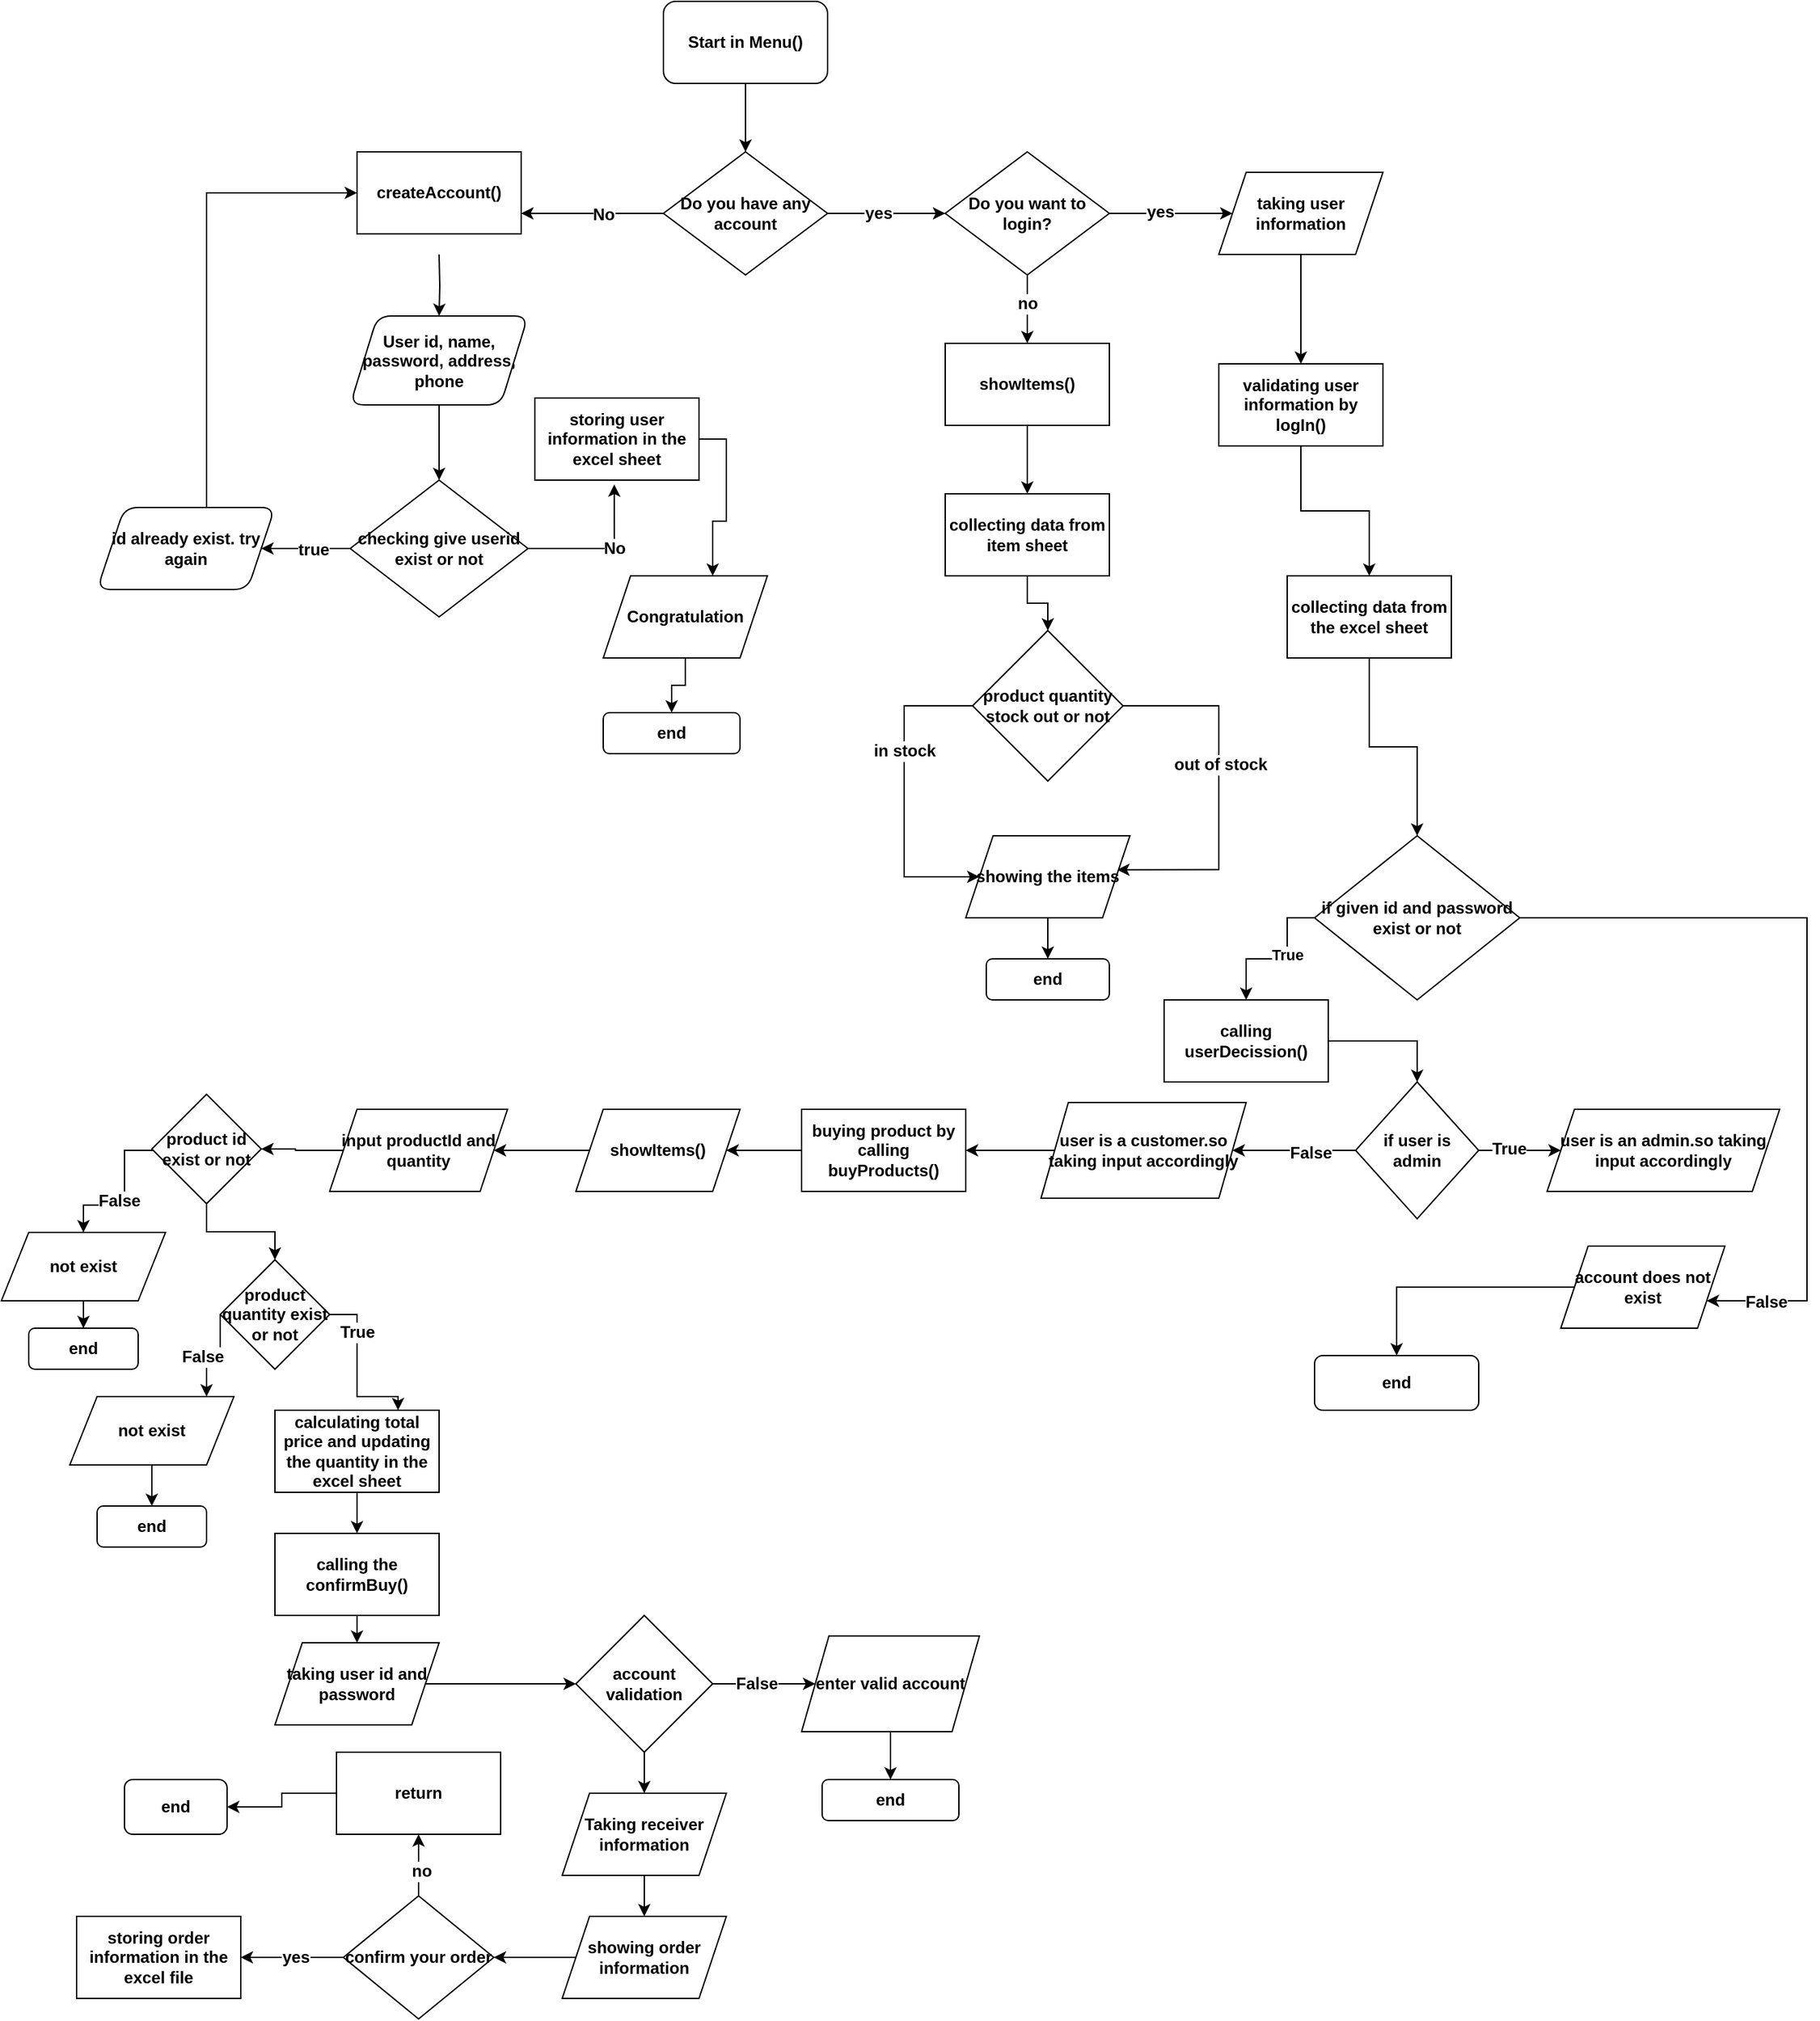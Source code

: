 <mxfile version="15.0.6" type="device" pages="2"><diagram id="9sOyfRlVA1lDXwMHi-Iw" name="Page-1"><mxGraphModel dx="1695" dy="464" grid="1" gridSize="10" guides="1" tooltips="1" connect="1" arrows="1" fold="1" page="1" pageScale="1" pageWidth="827" pageHeight="1169" math="0" shadow="0"><root><mxCell id="0"/><mxCell id="1" parent="0"/><mxCell id="qMzhP7O4vfHxItH_P9jn-2" value="" style="edgeStyle=orthogonalEdgeStyle;rounded=0;orthogonalLoop=1;jettySize=auto;html=1;fontStyle=1;fontSize=12;" parent="1" source="hJlj19PfaLuQHkhO-s_k-1" target="qMzhP7O4vfHxItH_P9jn-1" edge="1"><mxGeometry relative="1" as="geometry"/></mxCell><mxCell id="hJlj19PfaLuQHkhO-s_k-1" value="Start in Menu()" style="rounded=1;whiteSpace=wrap;html=1;fontStyle=1;fontSize=12;" parent="1" vertex="1"><mxGeometry x="354" y="60" width="120" height="60" as="geometry"/></mxCell><mxCell id="qMzhP7O4vfHxItH_P9jn-4" value="" style="edgeStyle=orthogonalEdgeStyle;rounded=0;orthogonalLoop=1;jettySize=auto;html=1;fontStyle=1;fontSize=12;" parent="1" source="qMzhP7O4vfHxItH_P9jn-1" target="qMzhP7O4vfHxItH_P9jn-25" edge="1"><mxGeometry relative="1" as="geometry"><mxPoint x="250" y="100" as="targetPoint"/><Array as="points"><mxPoint x="260" y="215"/><mxPoint x="260" y="215"/></Array></mxGeometry></mxCell><mxCell id="qMzhP7O4vfHxItH_P9jn-5" value="No" style="edgeLabel;html=1;align=center;verticalAlign=middle;resizable=0;points=[];fontStyle=1;fontSize=12;" parent="qMzhP7O4vfHxItH_P9jn-4" vertex="1" connectable="0"><mxGeometry x="-0.151" y="1" relative="1" as="geometry"><mxPoint as="offset"/></mxGeometry></mxCell><mxCell id="qMzhP7O4vfHxItH_P9jn-27" value="" style="edgeStyle=orthogonalEdgeStyle;rounded=0;orthogonalLoop=1;jettySize=auto;html=1;fontStyle=1;fontSize=12;" parent="1" source="qMzhP7O4vfHxItH_P9jn-1" target="qMzhP7O4vfHxItH_P9jn-26" edge="1"><mxGeometry relative="1" as="geometry"/></mxCell><mxCell id="qMzhP7O4vfHxItH_P9jn-31" value="yes" style="edgeLabel;html=1;align=center;verticalAlign=middle;resizable=0;points=[];fontStyle=1;fontSize=12;" parent="qMzhP7O4vfHxItH_P9jn-27" vertex="1" connectable="0"><mxGeometry x="-0.146" relative="1" as="geometry"><mxPoint as="offset"/></mxGeometry></mxCell><mxCell id="qMzhP7O4vfHxItH_P9jn-1" value="Do you have any account" style="rhombus;whiteSpace=wrap;html=1;rounded=0;fontStyle=1;fontSize=12;" parent="1" vertex="1"><mxGeometry x="354" y="170" width="120" height="90" as="geometry"/></mxCell><mxCell id="qMzhP7O4vfHxItH_P9jn-7" value="" style="edgeStyle=orthogonalEdgeStyle;rounded=0;orthogonalLoop=1;jettySize=auto;html=1;fontStyle=1;fontSize=12;" parent="1" target="qMzhP7O4vfHxItH_P9jn-6" edge="1"><mxGeometry relative="1" as="geometry"><mxPoint x="190" y="245" as="sourcePoint"/></mxGeometry></mxCell><mxCell id="qMzhP7O4vfHxItH_P9jn-9" value="" style="edgeStyle=orthogonalEdgeStyle;rounded=0;orthogonalLoop=1;jettySize=auto;html=1;fontStyle=1;fontSize=12;" parent="1" source="qMzhP7O4vfHxItH_P9jn-6" target="qMzhP7O4vfHxItH_P9jn-8" edge="1"><mxGeometry relative="1" as="geometry"/></mxCell><mxCell id="qMzhP7O4vfHxItH_P9jn-6" value="User id, name, password, address,&lt;br style=&quot;font-size: 12px;&quot;&gt;phone" style="shape=parallelogram;perimeter=parallelogramPerimeter;whiteSpace=wrap;html=1;fixedSize=1;rounded=1;fontStyle=1;fontSize=12;" parent="1" vertex="1"><mxGeometry x="125" y="290" width="130" height="65" as="geometry"/></mxCell><mxCell id="qMzhP7O4vfHxItH_P9jn-11" value="" style="edgeStyle=orthogonalEdgeStyle;rounded=0;orthogonalLoop=1;jettySize=auto;html=1;fontStyle=1;fontSize=12;" parent="1" source="qMzhP7O4vfHxItH_P9jn-8" target="qMzhP7O4vfHxItH_P9jn-10" edge="1"><mxGeometry relative="1" as="geometry"/></mxCell><mxCell id="qMzhP7O4vfHxItH_P9jn-13" value="true" style="edgeLabel;html=1;align=center;verticalAlign=middle;resizable=0;points=[];fontStyle=1;fontSize=12;" parent="qMzhP7O4vfHxItH_P9jn-11" vertex="1" connectable="0"><mxGeometry x="-0.174" y="1" relative="1" as="geometry"><mxPoint as="offset"/></mxGeometry></mxCell><mxCell id="qMzhP7O4vfHxItH_P9jn-18" value="" style="edgeStyle=orthogonalEdgeStyle;rounded=0;orthogonalLoop=1;jettySize=auto;html=1;entryX=0.484;entryY=1.053;entryDx=0;entryDy=0;entryPerimeter=0;fontStyle=1;fontSize=12;" parent="1" source="qMzhP7O4vfHxItH_P9jn-8" target="qMzhP7O4vfHxItH_P9jn-17" edge="1"><mxGeometry relative="1" as="geometry"><Array as="points"><mxPoint x="318" y="460"/></Array></mxGeometry></mxCell><mxCell id="qMzhP7O4vfHxItH_P9jn-19" value="No" style="edgeLabel;html=1;align=center;verticalAlign=middle;resizable=0;points=[];fontStyle=1;fontSize=12;" parent="qMzhP7O4vfHxItH_P9jn-18" vertex="1" connectable="0"><mxGeometry x="0.153" relative="1" as="geometry"><mxPoint as="offset"/></mxGeometry></mxCell><mxCell id="qMzhP7O4vfHxItH_P9jn-8" value="checking give userid exist or not" style="rhombus;whiteSpace=wrap;html=1;rounded=0;fontStyle=1;fontSize=12;" parent="1" vertex="1"><mxGeometry x="125" y="410" width="130" height="100" as="geometry"/></mxCell><mxCell id="qMzhP7O4vfHxItH_P9jn-12" style="edgeStyle=orthogonalEdgeStyle;rounded=0;orthogonalLoop=1;jettySize=auto;html=1;entryX=0;entryY=0.5;entryDx=0;entryDy=0;fontStyle=1;fontSize=12;" parent="1" source="qMzhP7O4vfHxItH_P9jn-10" target="qMzhP7O4vfHxItH_P9jn-25" edge="1"><mxGeometry relative="1" as="geometry"><Array as="points"><mxPoint x="20" y="200"/></Array></mxGeometry></mxCell><mxCell id="qMzhP7O4vfHxItH_P9jn-10" value="id already exist. try again" style="shape=parallelogram;perimeter=parallelogramPerimeter;whiteSpace=wrap;html=1;fixedSize=1;rounded=1;fontStyle=1;fontSize=12;" parent="1" vertex="1"><mxGeometry x="-60" y="430" width="130" height="60" as="geometry"/></mxCell><mxCell id="qMzhP7O4vfHxItH_P9jn-21" value="" style="edgeStyle=orthogonalEdgeStyle;rounded=0;orthogonalLoop=1;jettySize=auto;html=1;fontStyle=1;fontSize=12;" parent="1" source="qMzhP7O4vfHxItH_P9jn-17" target="qMzhP7O4vfHxItH_P9jn-20" edge="1"><mxGeometry relative="1" as="geometry"><Array as="points"><mxPoint x="400" y="380"/><mxPoint x="400" y="440"/><mxPoint x="390" y="440"/></Array></mxGeometry></mxCell><mxCell id="qMzhP7O4vfHxItH_P9jn-17" value="storing user information in the excel sheet" style="whiteSpace=wrap;html=1;rounded=0;fontStyle=1;fontSize=12;" parent="1" vertex="1"><mxGeometry x="260" y="350" width="120" height="60" as="geometry"/></mxCell><mxCell id="qMzhP7O4vfHxItH_P9jn-24" value="" style="edgeStyle=orthogonalEdgeStyle;rounded=0;orthogonalLoop=1;jettySize=auto;html=1;fontStyle=1;fontSize=12;" parent="1" source="qMzhP7O4vfHxItH_P9jn-20" target="qMzhP7O4vfHxItH_P9jn-23" edge="1"><mxGeometry relative="1" as="geometry"/></mxCell><mxCell id="qMzhP7O4vfHxItH_P9jn-20" value="Congratulation" style="shape=parallelogram;perimeter=parallelogramPerimeter;whiteSpace=wrap;html=1;fixedSize=1;rounded=0;fontStyle=1;fontSize=12;" parent="1" vertex="1"><mxGeometry x="310" y="480" width="120" height="60" as="geometry"/></mxCell><mxCell id="qMzhP7O4vfHxItH_P9jn-23" value="end" style="rounded=1;whiteSpace=wrap;html=1;fontStyle=1;fontSize=12;" parent="1" vertex="1"><mxGeometry x="310" y="580" width="100" height="30" as="geometry"/></mxCell><mxCell id="qMzhP7O4vfHxItH_P9jn-25" value="&lt;span style=&quot;font-size: 12px;&quot;&gt;createAccount()&lt;/span&gt;" style="rounded=0;whiteSpace=wrap;html=1;fontStyle=1;fontSize=12;" parent="1" vertex="1"><mxGeometry x="130" y="170" width="120" height="60" as="geometry"/></mxCell><mxCell id="qMzhP7O4vfHxItH_P9jn-33" value="" style="edgeStyle=orthogonalEdgeStyle;rounded=0;orthogonalLoop=1;jettySize=auto;html=1;fontStyle=1;fontSize=12;" parent="1" source="qMzhP7O4vfHxItH_P9jn-26" target="qMzhP7O4vfHxItH_P9jn-32" edge="1"><mxGeometry relative="1" as="geometry"><Array as="points"><mxPoint x="620" y="300"/><mxPoint x="620" y="300"/></Array></mxGeometry></mxCell><mxCell id="qMzhP7O4vfHxItH_P9jn-34" value="no" style="edgeLabel;html=1;align=center;verticalAlign=middle;resizable=0;points=[];fontStyle=1;fontSize=12;" parent="qMzhP7O4vfHxItH_P9jn-33" vertex="1" connectable="0"><mxGeometry x="-0.175" relative="1" as="geometry"><mxPoint as="offset"/></mxGeometry></mxCell><mxCell id="qMzhP7O4vfHxItH_P9jn-52" value="" style="edgeStyle=orthogonalEdgeStyle;rounded=0;orthogonalLoop=1;jettySize=auto;html=1;fontStyle=1;fontSize=12;" parent="1" source="qMzhP7O4vfHxItH_P9jn-26" target="qMzhP7O4vfHxItH_P9jn-51" edge="1"><mxGeometry relative="1" as="geometry"/></mxCell><mxCell id="qMzhP7O4vfHxItH_P9jn-53" value="yes" style="edgeLabel;html=1;align=center;verticalAlign=middle;resizable=0;points=[];fontStyle=1;fontSize=12;" parent="qMzhP7O4vfHxItH_P9jn-52" vertex="1" connectable="0"><mxGeometry x="-0.182" y="1" relative="1" as="geometry"><mxPoint as="offset"/></mxGeometry></mxCell><mxCell id="qMzhP7O4vfHxItH_P9jn-26" value="Do you want to login?" style="rhombus;whiteSpace=wrap;html=1;rounded=0;fontStyle=1;fontSize=12;" parent="1" vertex="1"><mxGeometry x="560" y="170" width="120" height="90" as="geometry"/></mxCell><mxCell id="qMzhP7O4vfHxItH_P9jn-36" value="" style="edgeStyle=orthogonalEdgeStyle;rounded=0;orthogonalLoop=1;jettySize=auto;html=1;fontStyle=1;fontSize=12;" parent="1" source="qMzhP7O4vfHxItH_P9jn-32" target="qMzhP7O4vfHxItH_P9jn-35" edge="1"><mxGeometry relative="1" as="geometry"/></mxCell><mxCell id="qMzhP7O4vfHxItH_P9jn-32" value="showItems()" style="whiteSpace=wrap;html=1;rounded=0;fontStyle=1;fontSize=12;" parent="1" vertex="1"><mxGeometry x="560" y="310" width="120" height="60" as="geometry"/></mxCell><mxCell id="qMzhP7O4vfHxItH_P9jn-38" value="" style="edgeStyle=orthogonalEdgeStyle;rounded=0;orthogonalLoop=1;jettySize=auto;html=1;fontStyle=1;fontSize=12;" parent="1" source="qMzhP7O4vfHxItH_P9jn-35" target="qMzhP7O4vfHxItH_P9jn-37" edge="1"><mxGeometry relative="1" as="geometry"/></mxCell><mxCell id="qMzhP7O4vfHxItH_P9jn-35" value="collecting data from item sheet" style="whiteSpace=wrap;html=1;rounded=0;fontStyle=1;fontSize=12;" parent="1" vertex="1"><mxGeometry x="560" y="420" width="120" height="60" as="geometry"/></mxCell><mxCell id="qMzhP7O4vfHxItH_P9jn-41" style="edgeStyle=orthogonalEdgeStyle;rounded=0;orthogonalLoop=1;jettySize=auto;html=1;fontStyle=1;fontSize=12;" parent="1" source="qMzhP7O4vfHxItH_P9jn-37" target="qMzhP7O4vfHxItH_P9jn-39" edge="1"><mxGeometry relative="1" as="geometry"><Array as="points"><mxPoint x="530" y="575"/><mxPoint x="530" y="700"/></Array></mxGeometry></mxCell><mxCell id="qMzhP7O4vfHxItH_P9jn-43" value="in stock" style="edgeLabel;html=1;align=center;verticalAlign=middle;resizable=0;points=[];fontStyle=1;fontSize=12;" parent="qMzhP7O4vfHxItH_P9jn-41" vertex="1" connectable="0"><mxGeometry x="-0.277" relative="1" as="geometry"><mxPoint as="offset"/></mxGeometry></mxCell><mxCell id="qMzhP7O4vfHxItH_P9jn-42" style="edgeStyle=orthogonalEdgeStyle;rounded=0;orthogonalLoop=1;jettySize=auto;html=1;entryX=0.923;entryY=0.414;entryDx=0;entryDy=0;entryPerimeter=0;fontStyle=1;fontSize=12;" parent="1" source="qMzhP7O4vfHxItH_P9jn-37" target="qMzhP7O4vfHxItH_P9jn-39" edge="1"><mxGeometry relative="1" as="geometry"><mxPoint x="700" y="710" as="targetPoint"/><Array as="points"><mxPoint x="760" y="575"/><mxPoint x="760" y="695"/></Array></mxGeometry></mxCell><mxCell id="qMzhP7O4vfHxItH_P9jn-44" value="out of stock" style="edgeLabel;html=1;align=center;verticalAlign=middle;resizable=0;points=[];fontStyle=1;fontSize=12;" parent="qMzhP7O4vfHxItH_P9jn-42" vertex="1" connectable="0"><mxGeometry x="-0.146" y="1" relative="1" as="geometry"><mxPoint as="offset"/></mxGeometry></mxCell><mxCell id="qMzhP7O4vfHxItH_P9jn-37" value="product quantity stock out or not" style="rhombus;whiteSpace=wrap;html=1;rounded=0;fontStyle=1;fontSize=12;" parent="1" vertex="1"><mxGeometry x="580" y="520" width="110" height="110" as="geometry"/></mxCell><mxCell id="qMzhP7O4vfHxItH_P9jn-46" value="" style="edgeStyle=orthogonalEdgeStyle;rounded=0;orthogonalLoop=1;jettySize=auto;html=1;fontStyle=1;fontSize=12;" parent="1" source="qMzhP7O4vfHxItH_P9jn-39" target="qMzhP7O4vfHxItH_P9jn-45" edge="1"><mxGeometry relative="1" as="geometry"/></mxCell><mxCell id="qMzhP7O4vfHxItH_P9jn-39" value="showing the items" style="shape=parallelogram;perimeter=parallelogramPerimeter;whiteSpace=wrap;html=1;fixedSize=1;rounded=0;fontStyle=1;fontSize=12;" parent="1" vertex="1"><mxGeometry x="575" y="670" width="120" height="60" as="geometry"/></mxCell><mxCell id="qMzhP7O4vfHxItH_P9jn-45" value="end" style="rounded=1;whiteSpace=wrap;html=1;fontStyle=1;fontSize=12;" parent="1" vertex="1"><mxGeometry x="590" y="760" width="90" height="30" as="geometry"/></mxCell><mxCell id="qMzhP7O4vfHxItH_P9jn-57" value="" style="edgeStyle=orthogonalEdgeStyle;rounded=0;orthogonalLoop=1;jettySize=auto;html=1;fontStyle=1;fontSize=12;" parent="1" source="qMzhP7O4vfHxItH_P9jn-51" target="qMzhP7O4vfHxItH_P9jn-56" edge="1"><mxGeometry relative="1" as="geometry"/></mxCell><mxCell id="qMzhP7O4vfHxItH_P9jn-51" value="taking user information" style="shape=parallelogram;perimeter=parallelogramPerimeter;whiteSpace=wrap;html=1;fixedSize=1;rounded=0;fontStyle=1;fontSize=12;" parent="1" vertex="1"><mxGeometry x="760" y="185" width="120" height="60" as="geometry"/></mxCell><mxCell id="qMzhP7O4vfHxItH_P9jn-59" value="" style="edgeStyle=orthogonalEdgeStyle;rounded=0;orthogonalLoop=1;jettySize=auto;html=1;fontStyle=1;fontSize=12;" parent="1" source="qMzhP7O4vfHxItH_P9jn-56" target="qMzhP7O4vfHxItH_P9jn-58" edge="1"><mxGeometry relative="1" as="geometry"/></mxCell><mxCell id="qMzhP7O4vfHxItH_P9jn-56" value="validating user information by logIn()" style="whiteSpace=wrap;html=1;rounded=0;fontStyle=1;fontSize=12;" parent="1" vertex="1"><mxGeometry x="760" y="325" width="120" height="60" as="geometry"/></mxCell><mxCell id="qMzhP7O4vfHxItH_P9jn-61" value="" style="edgeStyle=orthogonalEdgeStyle;rounded=0;orthogonalLoop=1;jettySize=auto;html=1;fontStyle=1;fontSize=12;" parent="1" source="qMzhP7O4vfHxItH_P9jn-58" target="qMzhP7O4vfHxItH_P9jn-60" edge="1"><mxGeometry relative="1" as="geometry"/></mxCell><mxCell id="qMzhP7O4vfHxItH_P9jn-58" value="collecting data from the excel sheet" style="rounded=0;whiteSpace=wrap;html=1;fontStyle=1;fontSize=12;" parent="1" vertex="1"><mxGeometry x="810" y="480" width="120" height="60" as="geometry"/></mxCell><mxCell id="qMzhP7O4vfHxItH_P9jn-82" style="edgeStyle=orthogonalEdgeStyle;rounded=0;orthogonalLoop=1;jettySize=auto;html=1;fontStyle=1;fontSize=12;" parent="1" source="qMzhP7O4vfHxItH_P9jn-60" target="qMzhP7O4vfHxItH_P9jn-79" edge="1"><mxGeometry relative="1" as="geometry"><mxPoint x="1190" y="1010" as="targetPoint"/><Array as="points"><mxPoint x="1190" y="730"/><mxPoint x="1190" y="1010"/></Array></mxGeometry></mxCell><mxCell id="qMzhP7O4vfHxItH_P9jn-83" value="False" style="edgeLabel;html=1;align=center;verticalAlign=middle;resizable=0;points=[];fontStyle=1;fontSize=12;" parent="qMzhP7O4vfHxItH_P9jn-82" vertex="1" connectable="0"><mxGeometry x="0.847" y="1" relative="1" as="geometry"><mxPoint as="offset"/></mxGeometry></mxCell><mxCell id="e2nvjVoG1mI5hKb6uuRp-2" style="edgeStyle=orthogonalEdgeStyle;rounded=0;orthogonalLoop=1;jettySize=auto;html=1;entryX=0.5;entryY=0;entryDx=0;entryDy=0;fontStyle=1" edge="1" parent="1" source="qMzhP7O4vfHxItH_P9jn-60" target="e2nvjVoG1mI5hKb6uuRp-1"><mxGeometry relative="1" as="geometry"><Array as="points"><mxPoint x="810" y="730"/><mxPoint x="810" y="760"/><mxPoint x="780" y="760"/></Array></mxGeometry></mxCell><mxCell id="e2nvjVoG1mI5hKb6uuRp-3" value="&lt;span&gt;True&lt;/span&gt;" style="edgeLabel;html=1;align=center;verticalAlign=middle;resizable=0;points=[];fontStyle=1" vertex="1" connectable="0" parent="e2nvjVoG1mI5hKb6uuRp-2"><mxGeometry x="-0.347" y="-3" relative="1" as="geometry"><mxPoint x="3" y="11" as="offset"/></mxGeometry></mxCell><mxCell id="qMzhP7O4vfHxItH_P9jn-60" value="if given id and password exist or not" style="rhombus;whiteSpace=wrap;html=1;rounded=0;fontStyle=1;fontSize=12;" parent="1" vertex="1"><mxGeometry x="830" y="670" width="150" height="120" as="geometry"/></mxCell><mxCell id="qMzhP7O4vfHxItH_P9jn-74" value="" style="edgeStyle=orthogonalEdgeStyle;rounded=0;orthogonalLoop=1;jettySize=auto;html=1;fontStyle=1;fontSize=12;" parent="1" source="qMzhP7O4vfHxItH_P9jn-71" target="qMzhP7O4vfHxItH_P9jn-73" edge="1"><mxGeometry relative="1" as="geometry"/></mxCell><mxCell id="qMzhP7O4vfHxItH_P9jn-75" value="False" style="edgeLabel;html=1;align=center;verticalAlign=middle;resizable=0;points=[];fontStyle=1;fontSize=12;" parent="qMzhP7O4vfHxItH_P9jn-74" vertex="1" connectable="0"><mxGeometry x="-0.261" y="2" relative="1" as="geometry"><mxPoint as="offset"/></mxGeometry></mxCell><mxCell id="qMzhP7O4vfHxItH_P9jn-77" value="" style="edgeStyle=orthogonalEdgeStyle;rounded=0;orthogonalLoop=1;jettySize=auto;html=1;fontStyle=1;fontSize=12;" parent="1" source="qMzhP7O4vfHxItH_P9jn-71" target="qMzhP7O4vfHxItH_P9jn-76" edge="1"><mxGeometry relative="1" as="geometry"/></mxCell><mxCell id="qMzhP7O4vfHxItH_P9jn-78" value="True" style="edgeLabel;html=1;align=center;verticalAlign=middle;resizable=0;points=[];fontStyle=1;fontSize=12;" parent="qMzhP7O4vfHxItH_P9jn-77" vertex="1" connectable="0"><mxGeometry x="-0.288" y="1" relative="1" as="geometry"><mxPoint as="offset"/></mxGeometry></mxCell><mxCell id="qMzhP7O4vfHxItH_P9jn-71" value="if user is admin" style="rhombus;whiteSpace=wrap;html=1;rounded=0;fontStyle=1;fontSize=12;" parent="1" vertex="1"><mxGeometry x="860" y="850" width="90" height="100" as="geometry"/></mxCell><mxCell id="qMzhP7O4vfHxItH_P9jn-85" value="" style="edgeStyle=orthogonalEdgeStyle;rounded=0;orthogonalLoop=1;jettySize=auto;html=1;fontStyle=1;fontSize=12;" parent="1" source="qMzhP7O4vfHxItH_P9jn-73" target="qMzhP7O4vfHxItH_P9jn-84" edge="1"><mxGeometry relative="1" as="geometry"/></mxCell><mxCell id="qMzhP7O4vfHxItH_P9jn-73" value="user is a customer.so taking input accordingly" style="shape=parallelogram;perimeter=parallelogramPerimeter;whiteSpace=wrap;html=1;fixedSize=1;rounded=0;fontStyle=1;fontSize=12;" parent="1" vertex="1"><mxGeometry x="630" y="865" width="150" height="70" as="geometry"/></mxCell><mxCell id="qMzhP7O4vfHxItH_P9jn-76" value="user is an admin.so taking input accordingly" style="shape=parallelogram;perimeter=parallelogramPerimeter;whiteSpace=wrap;html=1;fixedSize=1;rounded=0;fontStyle=1;fontSize=12;" parent="1" vertex="1"><mxGeometry x="1000" y="870" width="170" height="60" as="geometry"/></mxCell><mxCell id="qMzhP7O4vfHxItH_P9jn-81" value="" style="edgeStyle=orthogonalEdgeStyle;rounded=0;orthogonalLoop=1;jettySize=auto;html=1;fontStyle=1;fontSize=12;" parent="1" source="qMzhP7O4vfHxItH_P9jn-79" target="qMzhP7O4vfHxItH_P9jn-80" edge="1"><mxGeometry relative="1" as="geometry"/></mxCell><mxCell id="qMzhP7O4vfHxItH_P9jn-79" value="account does not exist" style="shape=parallelogram;perimeter=parallelogramPerimeter;whiteSpace=wrap;html=1;fixedSize=1;rounded=0;fontStyle=1;fontSize=12;" parent="1" vertex="1"><mxGeometry x="1010" y="970" width="120" height="60" as="geometry"/></mxCell><mxCell id="qMzhP7O4vfHxItH_P9jn-80" value="end" style="whiteSpace=wrap;html=1;rounded=1;fontStyle=1;fontSize=12;" parent="1" vertex="1"><mxGeometry x="830" y="1050" width="120" height="40" as="geometry"/></mxCell><mxCell id="qMzhP7O4vfHxItH_P9jn-87" value="" style="edgeStyle=orthogonalEdgeStyle;rounded=0;orthogonalLoop=1;jettySize=auto;html=1;fontStyle=1;fontSize=12;" parent="1" source="qMzhP7O4vfHxItH_P9jn-84" target="qMzhP7O4vfHxItH_P9jn-86" edge="1"><mxGeometry relative="1" as="geometry"/></mxCell><mxCell id="qMzhP7O4vfHxItH_P9jn-84" value="buying product by calling buyProducts()" style="rounded=0;whiteSpace=wrap;html=1;fontStyle=1;fontSize=12;" parent="1" vertex="1"><mxGeometry x="455" y="870" width="120" height="60" as="geometry"/></mxCell><mxCell id="qMzhP7O4vfHxItH_P9jn-89" value="" style="edgeStyle=orthogonalEdgeStyle;rounded=0;orthogonalLoop=1;jettySize=auto;html=1;fontStyle=1;fontSize=12;" parent="1" source="qMzhP7O4vfHxItH_P9jn-86" target="qMzhP7O4vfHxItH_P9jn-88" edge="1"><mxGeometry relative="1" as="geometry"/></mxCell><mxCell id="qMzhP7O4vfHxItH_P9jn-86" value="showItems()" style="shape=parallelogram;perimeter=parallelogramPerimeter;whiteSpace=wrap;html=1;fixedSize=1;rounded=0;fontStyle=1;fontSize=12;" parent="1" vertex="1"><mxGeometry x="290" y="870" width="120" height="60" as="geometry"/></mxCell><mxCell id="qMzhP7O4vfHxItH_P9jn-91" value="" style="edgeStyle=orthogonalEdgeStyle;rounded=0;orthogonalLoop=1;jettySize=auto;html=1;fontStyle=1;fontSize=12;" parent="1" source="qMzhP7O4vfHxItH_P9jn-88" target="qMzhP7O4vfHxItH_P9jn-90" edge="1"><mxGeometry relative="1" as="geometry"/></mxCell><mxCell id="qMzhP7O4vfHxItH_P9jn-88" value="input productId and quantity" style="shape=parallelogram;perimeter=parallelogramPerimeter;whiteSpace=wrap;html=1;fixedSize=1;rounded=0;fontStyle=1;fontSize=12;" parent="1" vertex="1"><mxGeometry x="110" y="870" width="130" height="60" as="geometry"/></mxCell><mxCell id="qMzhP7O4vfHxItH_P9jn-93" value="" style="edgeStyle=orthogonalEdgeStyle;rounded=0;orthogonalLoop=1;jettySize=auto;html=1;fontStyle=1;fontSize=12;" parent="1" source="qMzhP7O4vfHxItH_P9jn-90" target="qMzhP7O4vfHxItH_P9jn-92" edge="1"><mxGeometry relative="1" as="geometry"><Array as="points"><mxPoint x="-40" y="900"/><mxPoint x="-40" y="940"/><mxPoint x="-70" y="940"/></Array></mxGeometry></mxCell><mxCell id="qMzhP7O4vfHxItH_P9jn-94" value="False" style="edgeLabel;html=1;align=center;verticalAlign=middle;resizable=0;points=[];fontStyle=1;fontSize=12;" parent="qMzhP7O4vfHxItH_P9jn-93" vertex="1" connectable="0"><mxGeometry x="0.167" y="-3" relative="1" as="geometry"><mxPoint as="offset"/></mxGeometry></mxCell><mxCell id="qMzhP7O4vfHxItH_P9jn-98" value="" style="edgeStyle=orthogonalEdgeStyle;rounded=0;orthogonalLoop=1;jettySize=auto;html=1;fontStyle=1;fontSize=12;" parent="1" source="qMzhP7O4vfHxItH_P9jn-90" target="qMzhP7O4vfHxItH_P9jn-97" edge="1"><mxGeometry relative="1" as="geometry"/></mxCell><mxCell id="qMzhP7O4vfHxItH_P9jn-90" value="product id exist or not" style="rhombus;whiteSpace=wrap;html=1;rounded=0;fontStyle=1;fontSize=12;" parent="1" vertex="1"><mxGeometry x="-20" y="859" width="80" height="80" as="geometry"/></mxCell><mxCell id="qMzhP7O4vfHxItH_P9jn-96" style="edgeStyle=orthogonalEdgeStyle;rounded=0;orthogonalLoop=1;jettySize=auto;html=1;entryX=0.5;entryY=0;entryDx=0;entryDy=0;fontStyle=1;fontSize=12;" parent="1" source="qMzhP7O4vfHxItH_P9jn-92" target="qMzhP7O4vfHxItH_P9jn-95" edge="1"><mxGeometry relative="1" as="geometry"/></mxCell><mxCell id="qMzhP7O4vfHxItH_P9jn-92" value="not exist" style="shape=parallelogram;perimeter=parallelogramPerimeter;whiteSpace=wrap;html=1;fixedSize=1;rounded=0;fontStyle=1;fontSize=12;" parent="1" vertex="1"><mxGeometry x="-130" y="960" width="120" height="50" as="geometry"/></mxCell><mxCell id="qMzhP7O4vfHxItH_P9jn-95" value="end" style="rounded=1;whiteSpace=wrap;html=1;fontStyle=1;fontSize=12;" parent="1" vertex="1"><mxGeometry x="-110" y="1030" width="80" height="30" as="geometry"/></mxCell><mxCell id="qMzhP7O4vfHxItH_P9jn-105" value="" style="edgeStyle=orthogonalEdgeStyle;rounded=0;orthogonalLoop=1;jettySize=auto;html=1;fontStyle=1;fontSize=12;" parent="1" source="qMzhP7O4vfHxItH_P9jn-97" target="qMzhP7O4vfHxItH_P9jn-104" edge="1"><mxGeometry relative="1" as="geometry"><Array as="points"><mxPoint x="130" y="1020"/><mxPoint x="130" y="1080"/><mxPoint x="160" y="1080"/></Array></mxGeometry></mxCell><mxCell id="qMzhP7O4vfHxItH_P9jn-107" value="True" style="edgeLabel;html=1;align=center;verticalAlign=middle;resizable=0;points=[];fontStyle=1;fontSize=12;" parent="qMzhP7O4vfHxItH_P9jn-105" vertex="1" connectable="0"><mxGeometry x="-0.455" relative="1" as="geometry"><mxPoint as="offset"/></mxGeometry></mxCell><mxCell id="qMzhP7O4vfHxItH_P9jn-97" value="product quantity exist or not" style="rhombus;whiteSpace=wrap;html=1;rounded=0;fontStyle=1;fontSize=12;" parent="1" vertex="1"><mxGeometry x="30" y="980" width="80" height="80" as="geometry"/></mxCell><mxCell id="qMzhP7O4vfHxItH_P9jn-99" value="" style="edgeStyle=orthogonalEdgeStyle;rounded=0;orthogonalLoop=1;jettySize=auto;html=1;exitX=0;exitY=0.5;exitDx=0;exitDy=0;fontStyle=1;fontSize=12;" parent="1" source="qMzhP7O4vfHxItH_P9jn-97" target="qMzhP7O4vfHxItH_P9jn-101" edge="1"><mxGeometry relative="1" as="geometry"><mxPoint x="41" y="1050" as="sourcePoint"/><Array as="points"><mxPoint x="30" y="1050"/><mxPoint x="20" y="1050"/><mxPoint x="20" y="1090"/><mxPoint x="-10" y="1090"/></Array></mxGeometry></mxCell><mxCell id="qMzhP7O4vfHxItH_P9jn-100" value="False" style="edgeLabel;html=1;align=center;verticalAlign=middle;resizable=0;points=[];fontStyle=1;fontSize=12;" parent="qMzhP7O4vfHxItH_P9jn-99" vertex="1" connectable="0"><mxGeometry x="0.167" y="-3" relative="1" as="geometry"><mxPoint as="offset"/></mxGeometry></mxCell><mxCell id="qMzhP7O4vfHxItH_P9jn-103" style="edgeStyle=orthogonalEdgeStyle;rounded=0;orthogonalLoop=1;jettySize=auto;html=1;entryX=0.5;entryY=0;entryDx=0;entryDy=0;fontStyle=1;fontSize=12;" parent="1" source="qMzhP7O4vfHxItH_P9jn-101" target="qMzhP7O4vfHxItH_P9jn-102" edge="1"><mxGeometry relative="1" as="geometry"/></mxCell><mxCell id="qMzhP7O4vfHxItH_P9jn-101" value="not exist" style="shape=parallelogram;perimeter=parallelogramPerimeter;whiteSpace=wrap;html=1;fixedSize=1;rounded=0;fontStyle=1;fontSize=12;" parent="1" vertex="1"><mxGeometry x="-80" y="1080" width="120" height="50" as="geometry"/></mxCell><mxCell id="qMzhP7O4vfHxItH_P9jn-102" value="end" style="rounded=1;whiteSpace=wrap;html=1;fontStyle=1;fontSize=12;" parent="1" vertex="1"><mxGeometry x="-60" y="1160" width="80" height="30" as="geometry"/></mxCell><mxCell id="qMzhP7O4vfHxItH_P9jn-109" value="" style="edgeStyle=orthogonalEdgeStyle;rounded=0;orthogonalLoop=1;jettySize=auto;html=1;fontStyle=1;fontSize=12;" parent="1" source="qMzhP7O4vfHxItH_P9jn-104" target="qMzhP7O4vfHxItH_P9jn-108" edge="1"><mxGeometry relative="1" as="geometry"/></mxCell><mxCell id="qMzhP7O4vfHxItH_P9jn-104" value="calculating total price and updating the quantity in the excel sheet" style="rounded=0;whiteSpace=wrap;html=1;fontStyle=1;fontSize=12;" parent="1" vertex="1"><mxGeometry x="70" y="1090" width="120" height="60" as="geometry"/></mxCell><mxCell id="qMzhP7O4vfHxItH_P9jn-111" value="" style="edgeStyle=orthogonalEdgeStyle;rounded=0;orthogonalLoop=1;jettySize=auto;html=1;fontStyle=1;fontSize=12;" parent="1" source="qMzhP7O4vfHxItH_P9jn-108" target="qMzhP7O4vfHxItH_P9jn-110" edge="1"><mxGeometry relative="1" as="geometry"/></mxCell><mxCell id="qMzhP7O4vfHxItH_P9jn-108" value="calling the confirmBuy()" style="whiteSpace=wrap;html=1;rounded=0;fontStyle=1;fontSize=12;" parent="1" vertex="1"><mxGeometry x="70" y="1180" width="120" height="60" as="geometry"/></mxCell><mxCell id="qMzhP7O4vfHxItH_P9jn-113" value="" style="edgeStyle=orthogonalEdgeStyle;rounded=0;orthogonalLoop=1;jettySize=auto;html=1;fontStyle=1;fontSize=12;" parent="1" source="qMzhP7O4vfHxItH_P9jn-110" target="qMzhP7O4vfHxItH_P9jn-112" edge="1"><mxGeometry relative="1" as="geometry"/></mxCell><mxCell id="qMzhP7O4vfHxItH_P9jn-110" value="taking user id and password" style="shape=parallelogram;perimeter=parallelogramPerimeter;whiteSpace=wrap;html=1;fixedSize=1;rounded=0;fontStyle=1;fontSize=12;" parent="1" vertex="1"><mxGeometry x="70" y="1260" width="120" height="60" as="geometry"/></mxCell><mxCell id="qMzhP7O4vfHxItH_P9jn-115" value="" style="edgeStyle=orthogonalEdgeStyle;rounded=0;orthogonalLoop=1;jettySize=auto;html=1;fontStyle=1;fontSize=12;" parent="1" source="qMzhP7O4vfHxItH_P9jn-112" target="qMzhP7O4vfHxItH_P9jn-114" edge="1"><mxGeometry relative="1" as="geometry"><Array as="points"><mxPoint x="430" y="1290"/><mxPoint x="430" y="1290"/></Array></mxGeometry></mxCell><mxCell id="qMzhP7O4vfHxItH_P9jn-118" value="False" style="edgeLabel;html=1;align=center;verticalAlign=middle;resizable=0;points=[];fontStyle=1;fontSize=12;" parent="qMzhP7O4vfHxItH_P9jn-115" vertex="1" connectable="0"><mxGeometry x="-0.153" relative="1" as="geometry"><mxPoint as="offset"/></mxGeometry></mxCell><mxCell id="qMzhP7O4vfHxItH_P9jn-122" value="" style="edgeStyle=orthogonalEdgeStyle;rounded=0;orthogonalLoop=1;jettySize=auto;html=1;fontStyle=1;fontSize=12;" parent="1" source="qMzhP7O4vfHxItH_P9jn-112" target="qMzhP7O4vfHxItH_P9jn-121" edge="1"><mxGeometry relative="1" as="geometry"/></mxCell><mxCell id="qMzhP7O4vfHxItH_P9jn-112" value="account validation" style="rhombus;whiteSpace=wrap;html=1;rounded=0;fontStyle=1;fontSize=12;" parent="1" vertex="1"><mxGeometry x="290" y="1240" width="100" height="100" as="geometry"/></mxCell><mxCell id="qMzhP7O4vfHxItH_P9jn-117" value="" style="edgeStyle=orthogonalEdgeStyle;rounded=0;orthogonalLoop=1;jettySize=auto;html=1;fontStyle=1;fontSize=12;" parent="1" source="qMzhP7O4vfHxItH_P9jn-114" target="qMzhP7O4vfHxItH_P9jn-116" edge="1"><mxGeometry relative="1" as="geometry"/></mxCell><mxCell id="qMzhP7O4vfHxItH_P9jn-114" value="enter valid account" style="shape=parallelogram;perimeter=parallelogramPerimeter;whiteSpace=wrap;html=1;fixedSize=1;rounded=0;fontStyle=1;fontSize=12;" parent="1" vertex="1"><mxGeometry x="455" y="1255" width="130" height="70" as="geometry"/></mxCell><mxCell id="qMzhP7O4vfHxItH_P9jn-116" value="end" style="whiteSpace=wrap;html=1;rounded=1;fontStyle=1;fontSize=12;" parent="1" vertex="1"><mxGeometry x="470" y="1360" width="100" height="30" as="geometry"/></mxCell><mxCell id="qMzhP7O4vfHxItH_P9jn-124" value="" style="edgeStyle=orthogonalEdgeStyle;rounded=0;orthogonalLoop=1;jettySize=auto;html=1;fontStyle=1;fontSize=12;" parent="1" source="qMzhP7O4vfHxItH_P9jn-121" target="qMzhP7O4vfHxItH_P9jn-123" edge="1"><mxGeometry relative="1" as="geometry"/></mxCell><mxCell id="qMzhP7O4vfHxItH_P9jn-121" value="Taking receiver information" style="shape=parallelogram;perimeter=parallelogramPerimeter;whiteSpace=wrap;html=1;fixedSize=1;rounded=0;fontStyle=1;fontSize=12;" parent="1" vertex="1"><mxGeometry x="280" y="1370" width="120" height="60" as="geometry"/></mxCell><mxCell id="qMzhP7O4vfHxItH_P9jn-126" value="" style="edgeStyle=orthogonalEdgeStyle;rounded=0;orthogonalLoop=1;jettySize=auto;html=1;fontStyle=1;fontSize=12;" parent="1" source="qMzhP7O4vfHxItH_P9jn-123" target="qMzhP7O4vfHxItH_P9jn-125" edge="1"><mxGeometry relative="1" as="geometry"/></mxCell><mxCell id="qMzhP7O4vfHxItH_P9jn-123" value="showing order information" style="shape=parallelogram;perimeter=parallelogramPerimeter;whiteSpace=wrap;html=1;fixedSize=1;rounded=0;fontStyle=1;fontSize=12;" parent="1" vertex="1"><mxGeometry x="280" y="1460" width="120" height="60" as="geometry"/></mxCell><mxCell id="qMzhP7O4vfHxItH_P9jn-128" value="" style="edgeStyle=orthogonalEdgeStyle;rounded=0;orthogonalLoop=1;jettySize=auto;html=1;fontStyle=1;fontSize=12;" parent="1" source="qMzhP7O4vfHxItH_P9jn-125" target="qMzhP7O4vfHxItH_P9jn-127" edge="1"><mxGeometry relative="1" as="geometry"/></mxCell><mxCell id="qMzhP7O4vfHxItH_P9jn-129" value="yes" style="edgeLabel;html=1;align=center;verticalAlign=middle;resizable=0;points=[];fontStyle=1;fontSize=12;" parent="qMzhP7O4vfHxItH_P9jn-128" vertex="1" connectable="0"><mxGeometry x="-0.066" relative="1" as="geometry"><mxPoint as="offset"/></mxGeometry></mxCell><mxCell id="qMzhP7O4vfHxItH_P9jn-131" value="" style="edgeStyle=orthogonalEdgeStyle;rounded=0;orthogonalLoop=1;jettySize=auto;html=1;fontStyle=1;fontSize=12;" parent="1" source="qMzhP7O4vfHxItH_P9jn-125" target="qMzhP7O4vfHxItH_P9jn-130" edge="1"><mxGeometry relative="1" as="geometry"/></mxCell><mxCell id="qMzhP7O4vfHxItH_P9jn-132" value="no" style="edgeLabel;html=1;align=center;verticalAlign=middle;resizable=0;points=[];fontStyle=1;fontSize=12;" parent="qMzhP7O4vfHxItH_P9jn-131" vertex="1" connectable="0"><mxGeometry x="-0.211" y="-2" relative="1" as="geometry"><mxPoint as="offset"/></mxGeometry></mxCell><mxCell id="qMzhP7O4vfHxItH_P9jn-125" value="confirm your order" style="rhombus;whiteSpace=wrap;html=1;rounded=0;fontStyle=1;fontSize=12;" parent="1" vertex="1"><mxGeometry x="120" y="1445" width="110" height="90" as="geometry"/></mxCell><mxCell id="qMzhP7O4vfHxItH_P9jn-127" value="storing order information in the excel file" style="rounded=0;whiteSpace=wrap;html=1;fontStyle=1;fontSize=12;" parent="1" vertex="1"><mxGeometry x="-75" y="1460" width="120" height="60" as="geometry"/></mxCell><mxCell id="qMzhP7O4vfHxItH_P9jn-134" value="" style="edgeStyle=orthogonalEdgeStyle;rounded=0;orthogonalLoop=1;jettySize=auto;html=1;fontStyle=1;fontSize=12;" parent="1" source="qMzhP7O4vfHxItH_P9jn-130" target="qMzhP7O4vfHxItH_P9jn-133" edge="1"><mxGeometry relative="1" as="geometry"/></mxCell><mxCell id="qMzhP7O4vfHxItH_P9jn-130" value="return" style="rounded=0;whiteSpace=wrap;html=1;fontStyle=1;fontSize=12;" parent="1" vertex="1"><mxGeometry x="115" y="1340" width="120" height="60" as="geometry"/></mxCell><mxCell id="qMzhP7O4vfHxItH_P9jn-133" value="end" style="rounded=1;whiteSpace=wrap;html=1;fontStyle=1;fontSize=12;" parent="1" vertex="1"><mxGeometry x="-40" y="1360" width="75" height="40" as="geometry"/></mxCell><mxCell id="e2nvjVoG1mI5hKb6uuRp-6" style="edgeStyle=orthogonalEdgeStyle;rounded=0;orthogonalLoop=1;jettySize=auto;html=1;entryX=0.5;entryY=0;entryDx=0;entryDy=0;fontStyle=1" edge="1" parent="1" source="e2nvjVoG1mI5hKb6uuRp-1" target="qMzhP7O4vfHxItH_P9jn-71"><mxGeometry relative="1" as="geometry"/></mxCell><mxCell id="e2nvjVoG1mI5hKb6uuRp-1" value="calling userDecission()" style="rounded=0;whiteSpace=wrap;html=1;fontStyle=1" vertex="1" parent="1"><mxGeometry x="720" y="790" width="120" height="60" as="geometry"/></mxCell></root></mxGraphModel></diagram><diagram id="vT-MA7Mj9pZno8Xu4RZH" name="Page-2"><mxGraphModel dx="1695" dy="464" grid="1" gridSize="10" guides="1" tooltips="1" connect="1" arrows="1" fold="1" page="1" pageScale="1" pageWidth="827" pageHeight="1169" math="0" shadow="0"><root><mxCell id="69_aH550hCkWRTvKQWex-0"/><mxCell id="69_aH550hCkWRTvKQWex-1" parent="69_aH550hCkWRTvKQWex-0"/><mxCell id="9Uy7GssCdQEMe2X7OZ27-0" value="" style="edgeStyle=orthogonalEdgeStyle;rounded=0;orthogonalLoop=1;jettySize=auto;html=1;fontStyle=1" parent="69_aH550hCkWRTvKQWex-1" source="9Uy7GssCdQEMe2X7OZ27-1" target="9Uy7GssCdQEMe2X7OZ27-4" edge="1"><mxGeometry relative="1" as="geometry"/></mxCell><mxCell id="9Uy7GssCdQEMe2X7OZ27-1" value="collecting data from the excel sheet" style="rounded=0;whiteSpace=wrap;html=1;fontStyle=1" parent="69_aH550hCkWRTvKQWex-1" vertex="1"><mxGeometry x="202" y="150" width="120" height="60" as="geometry"/></mxCell><mxCell id="9Uy7GssCdQEMe2X7OZ27-2" style="edgeStyle=orthogonalEdgeStyle;rounded=0;orthogonalLoop=1;jettySize=auto;html=1;entryX=0.5;entryY=0;entryDx=0;entryDy=0;fontStyle=1" parent="69_aH550hCkWRTvKQWex-1" source="9Uy7GssCdQEMe2X7OZ27-4" target="9Uy7GssCdQEMe2X7OZ27-8" edge="1"><mxGeometry relative="1" as="geometry"><mxPoint x="265" y="580" as="targetPoint"/><Array as="points"><mxPoint x="262" y="400"/><mxPoint x="265" y="400"/><mxPoint x="265" y="420"/></Array></mxGeometry></mxCell><mxCell id="9Uy7GssCdQEMe2X7OZ27-3" value="True" style="edgeLabel;html=1;align=center;verticalAlign=middle;resizable=0;points=[];fontStyle=1" parent="9Uy7GssCdQEMe2X7OZ27-2" vertex="1" connectable="0"><mxGeometry x="0.035" y="-2" relative="1" as="geometry"><mxPoint as="offset"/></mxGeometry></mxCell><mxCell id="9Uy7GssCdQEMe2X7OZ27-4" value="if given id and password exist or not" style="rhombus;whiteSpace=wrap;html=1;rounded=0;fontStyle=1" parent="69_aH550hCkWRTvKQWex-1" vertex="1"><mxGeometry x="187" y="250" width="150" height="120" as="geometry"/></mxCell><mxCell id="9Uy7GssCdQEMe2X7OZ27-6" value="" style="edgeStyle=orthogonalEdgeStyle;rounded=0;orthogonalLoop=1;jettySize=auto;html=1;fontStyle=1" parent="69_aH550hCkWRTvKQWex-1" source="9Uy7GssCdQEMe2X7OZ27-8" target="9Uy7GssCdQEMe2X7OZ27-9" edge="1"><mxGeometry relative="1" as="geometry"/></mxCell><mxCell id="9Uy7GssCdQEMe2X7OZ27-7" value="True" style="edgeLabel;html=1;align=center;verticalAlign=middle;resizable=0;points=[];fontStyle=1" parent="9Uy7GssCdQEMe2X7OZ27-6" vertex="1" connectable="0"><mxGeometry x="-0.288" y="1" relative="1" as="geometry"><mxPoint as="offset"/></mxGeometry></mxCell><mxCell id="3Er9Q25-paU9m8L-XNam-12" value="" style="edgeStyle=orthogonalEdgeStyle;rounded=0;orthogonalLoop=1;jettySize=auto;html=1;entryX=1;entryY=0.5;entryDx=0;entryDy=0;fontStyle=1" parent="69_aH550hCkWRTvKQWex-1" source="9Uy7GssCdQEMe2X7OZ27-8" target="3Er9Q25-paU9m8L-XNam-16" edge="1"><mxGeometry relative="1" as="geometry"><mxPoint x="137" y="480" as="targetPoint"/></mxGeometry></mxCell><mxCell id="3Er9Q25-paU9m8L-XNam-13" value="False" style="edgeLabel;html=1;align=center;verticalAlign=middle;resizable=0;points=[];fontStyle=1" parent="3Er9Q25-paU9m8L-XNam-12" vertex="1" connectable="0"><mxGeometry x="-0.193" y="3" relative="1" as="geometry"><mxPoint as="offset"/></mxGeometry></mxCell><mxCell id="9Uy7GssCdQEMe2X7OZ27-8" value="if user is admin" style="rhombus;whiteSpace=wrap;html=1;rounded=0;fontStyle=1" parent="69_aH550hCkWRTvKQWex-1" vertex="1"><mxGeometry x="217" y="430" width="90" height="100" as="geometry"/></mxCell><mxCell id="3Er9Q25-paU9m8L-XNam-1" value="" style="edgeStyle=orthogonalEdgeStyle;rounded=0;orthogonalLoop=1;jettySize=auto;html=1;fontStyle=1" parent="69_aH550hCkWRTvKQWex-1" source="9Uy7GssCdQEMe2X7OZ27-9" target="3Er9Q25-paU9m8L-XNam-0" edge="1"><mxGeometry relative="1" as="geometry"/></mxCell><mxCell id="9Uy7GssCdQEMe2X7OZ27-9" value="user is an admin.so taking input accordingly" style="shape=parallelogram;perimeter=parallelogramPerimeter;whiteSpace=wrap;html=1;fixedSize=1;rounded=0;fontStyle=1" parent="69_aH550hCkWRTvKQWex-1" vertex="1"><mxGeometry x="370" y="450" width="170" height="60" as="geometry"/></mxCell><mxCell id="3Er9Q25-paU9m8L-XNam-3" value="" style="edgeStyle=orthogonalEdgeStyle;rounded=0;orthogonalLoop=1;jettySize=auto;html=1;fontStyle=1" parent="69_aH550hCkWRTvKQWex-1" source="3Er9Q25-paU9m8L-XNam-0" target="3Er9Q25-paU9m8L-XNam-2" edge="1"><mxGeometry relative="1" as="geometry"/></mxCell><mxCell id="3Er9Q25-paU9m8L-XNam-8" value="input 1" style="edgeLabel;html=1;align=center;verticalAlign=middle;resizable=0;points=[];fontStyle=1" parent="3Er9Q25-paU9m8L-XNam-3" vertex="1" connectable="0"><mxGeometry x="-0.215" y="4" relative="1" as="geometry"><mxPoint as="offset"/></mxGeometry></mxCell><mxCell id="3Er9Q25-paU9m8L-XNam-5" value="" style="edgeStyle=orthogonalEdgeStyle;rounded=0;orthogonalLoop=1;jettySize=auto;html=1;fontStyle=1" parent="69_aH550hCkWRTvKQWex-1" source="3Er9Q25-paU9m8L-XNam-0" target="3Er9Q25-paU9m8L-XNam-4" edge="1"><mxGeometry relative="1" as="geometry"/></mxCell><mxCell id="3Er9Q25-paU9m8L-XNam-9" value="input 2" style="edgeLabel;html=1;align=center;verticalAlign=middle;resizable=0;points=[];fontStyle=1" parent="3Er9Q25-paU9m8L-XNam-5" vertex="1" connectable="0"><mxGeometry x="-0.224" y="-1" relative="1" as="geometry"><mxPoint as="offset"/></mxGeometry></mxCell><mxCell id="3Er9Q25-paU9m8L-XNam-7" value="" style="edgeStyle=orthogonalEdgeStyle;rounded=0;orthogonalLoop=1;jettySize=auto;html=1;fontStyle=1" parent="69_aH550hCkWRTvKQWex-1" source="3Er9Q25-paU9m8L-XNam-0" target="3Er9Q25-paU9m8L-XNam-6" edge="1"><mxGeometry relative="1" as="geometry"/></mxCell><mxCell id="3Er9Q25-paU9m8L-XNam-10" value="input 3" style="edgeLabel;html=1;align=center;verticalAlign=middle;resizable=0;points=[];fontStyle=1" parent="3Er9Q25-paU9m8L-XNam-7" vertex="1" connectable="0"><mxGeometry x="-0.193" y="-1" relative="1" as="geometry"><mxPoint as="offset"/></mxGeometry></mxCell><mxCell id="3Er9Q25-paU9m8L-XNam-0" value="user input 1 to 3" style="rhombus;whiteSpace=wrap;html=1;rounded=0;fontStyle=1" parent="69_aH550hCkWRTvKQWex-1" vertex="1"><mxGeometry x="392" y="570" width="126" height="120" as="geometry"/></mxCell><mxCell id="tbGK6bJTZJ7INTzml_Pn-1" value="" style="edgeStyle=orthogonalEdgeStyle;rounded=0;orthogonalLoop=1;jettySize=auto;html=1;fontSize=12;fontStyle=1" parent="69_aH550hCkWRTvKQWex-1" source="3Er9Q25-paU9m8L-XNam-2" target="tbGK6bJTZJ7INTzml_Pn-0" edge="1"><mxGeometry relative="1" as="geometry"/></mxCell><mxCell id="3Er9Q25-paU9m8L-XNam-2" value="writeItems()" style="rounded=0;whiteSpace=wrap;html=1;fontStyle=1" parent="69_aH550hCkWRTvKQWex-1" vertex="1"><mxGeometry x="160" y="600" width="120" height="60" as="geometry"/></mxCell><mxCell id="tbGK6bJTZJ7INTzml_Pn-46" value="" style="edgeStyle=orthogonalEdgeStyle;rounded=0;orthogonalLoop=1;jettySize=auto;html=1;fontSize=12;" parent="69_aH550hCkWRTvKQWex-1" source="3Er9Q25-paU9m8L-XNam-4" target="tbGK6bJTZJ7INTzml_Pn-45" edge="1"><mxGeometry relative="1" as="geometry"/></mxCell><mxCell id="3Er9Q25-paU9m8L-XNam-4" value="updateItems()" style="whiteSpace=wrap;html=1;rounded=0;fontStyle=1" parent="69_aH550hCkWRTvKQWex-1" vertex="1"><mxGeometry x="600" y="600" width="120" height="60" as="geometry"/></mxCell><mxCell id="tbGK6bJTZJ7INTzml_Pn-28" value="" style="edgeStyle=orthogonalEdgeStyle;rounded=0;orthogonalLoop=1;jettySize=auto;html=1;fontSize=12;fontStyle=1" parent="69_aH550hCkWRTvKQWex-1" source="3Er9Q25-paU9m8L-XNam-6" target="tbGK6bJTZJ7INTzml_Pn-27" edge="1"><mxGeometry relative="1" as="geometry"><Array as="points"><mxPoint x="350" y="820"/></Array></mxGeometry></mxCell><mxCell id="3Er9Q25-paU9m8L-XNam-6" value="deleteItems()" style="whiteSpace=wrap;html=1;rounded=0;fontStyle=1" parent="69_aH550hCkWRTvKQWex-1" vertex="1"><mxGeometry x="395" y="790" width="120" height="60" as="geometry"/></mxCell><mxCell id="3Er9Q25-paU9m8L-XNam-16" value="&lt;span style=&quot;font-family: &amp;quot;helvetica&amp;quot;&quot;&gt;user is a customer.so taking input accordingly&lt;/span&gt;" style="shape=parallelogram;perimeter=parallelogramPerimeter;whiteSpace=wrap;html=1;fixedSize=1;rounded=0;fontStyle=1" parent="69_aH550hCkWRTvKQWex-1" vertex="1"><mxGeometry x="-30" y="450" width="170" height="60" as="geometry"/></mxCell><mxCell id="tbGK6bJTZJ7INTzml_Pn-3" value="" style="edgeStyle=orthogonalEdgeStyle;rounded=0;orthogonalLoop=1;jettySize=auto;html=1;fontSize=12;fontStyle=1" parent="69_aH550hCkWRTvKQWex-1" source="tbGK6bJTZJ7INTzml_Pn-0" target="tbGK6bJTZJ7INTzml_Pn-2" edge="1"><mxGeometry relative="1" as="geometry"/></mxCell><mxCell id="tbGK6bJTZJ7INTzml_Pn-0" value="showing items table" style="shape=parallelogram;perimeter=parallelogramPerimeter;whiteSpace=wrap;html=1;fixedSize=1;rounded=0;fontStyle=1" parent="69_aH550hCkWRTvKQWex-1" vertex="1"><mxGeometry x="-30" y="600" width="130" height="60" as="geometry"/></mxCell><mxCell id="tbGK6bJTZJ7INTzml_Pn-5" value="" style="edgeStyle=orthogonalEdgeStyle;rounded=0;orthogonalLoop=1;jettySize=auto;html=1;fontSize=12;fontStyle=1" parent="69_aH550hCkWRTvKQWex-1" source="tbGK6bJTZJ7INTzml_Pn-2" target="tbGK6bJTZJ7INTzml_Pn-4" edge="1"><mxGeometry relative="1" as="geometry"/></mxCell><mxCell id="tbGK6bJTZJ7INTzml_Pn-2" value="creating unique product id" style="rounded=0;whiteSpace=wrap;html=1;fontStyle=1" parent="69_aH550hCkWRTvKQWex-1" vertex="1"><mxGeometry x="-180" y="600" width="110" height="60" as="geometry"/></mxCell><mxCell id="tbGK6bJTZJ7INTzml_Pn-7" value="" style="edgeStyle=orthogonalEdgeStyle;rounded=0;orthogonalLoop=1;jettySize=auto;html=1;fontSize=12;fontStyle=1" parent="69_aH550hCkWRTvKQWex-1" source="tbGK6bJTZJ7INTzml_Pn-4" target="tbGK6bJTZJ7INTzml_Pn-6" edge="1"><mxGeometry relative="1" as="geometry"/></mxCell><mxCell id="tbGK6bJTZJ7INTzml_Pn-4" value="input product name" style="shape=parallelogram;perimeter=parallelogramPerimeter;whiteSpace=wrap;html=1;fixedSize=1;rounded=0;fontStyle=1" parent="69_aH550hCkWRTvKQWex-1" vertex="1"><mxGeometry x="-330" y="600" width="120" height="60" as="geometry"/></mxCell><mxCell id="tbGK6bJTZJ7INTzml_Pn-9" value="" style="edgeStyle=orthogonalEdgeStyle;rounded=0;orthogonalLoop=1;jettySize=auto;html=1;fontSize=12;fontStyle=1" parent="69_aH550hCkWRTvKQWex-1" source="tbGK6bJTZJ7INTzml_Pn-6" target="tbGK6bJTZJ7INTzml_Pn-8" edge="1"><mxGeometry relative="1" as="geometry"/></mxCell><mxCell id="tbGK6bJTZJ7INTzml_Pn-12" value="True" style="edgeLabel;html=1;align=center;verticalAlign=middle;resizable=0;points=[];fontSize=12;fontStyle=1" parent="tbGK6bJTZJ7INTzml_Pn-9" vertex="1" connectable="0"><mxGeometry x="-0.272" y="2" relative="1" as="geometry"><mxPoint as="offset"/></mxGeometry></mxCell><mxCell id="tbGK6bJTZJ7INTzml_Pn-14" value="" style="edgeStyle=orthogonalEdgeStyle;rounded=0;orthogonalLoop=1;jettySize=auto;html=1;fontSize=12;fontStyle=1" parent="69_aH550hCkWRTvKQWex-1" source="tbGK6bJTZJ7INTzml_Pn-6" target="tbGK6bJTZJ7INTzml_Pn-13" edge="1"><mxGeometry relative="1" as="geometry"/></mxCell><mxCell id="tbGK6bJTZJ7INTzml_Pn-15" value="False" style="edgeLabel;html=1;align=center;verticalAlign=middle;resizable=0;points=[];fontSize=12;fontStyle=1" parent="tbGK6bJTZJ7INTzml_Pn-14" vertex="1" connectable="0"><mxGeometry x="-0.267" y="2" relative="1" as="geometry"><mxPoint as="offset"/></mxGeometry></mxCell><mxCell id="tbGK6bJTZJ7INTzml_Pn-6" value="checking product already exist or not" style="rhombus;whiteSpace=wrap;html=1;rounded=0;fontStyle=1" parent="69_aH550hCkWRTvKQWex-1" vertex="1"><mxGeometry x="-310" y="730" width="120" height="100" as="geometry"/></mxCell><mxCell id="tbGK6bJTZJ7INTzml_Pn-11" value="" style="edgeStyle=orthogonalEdgeStyle;rounded=0;orthogonalLoop=1;jettySize=auto;html=1;fontSize=12;fontStyle=1" parent="69_aH550hCkWRTvKQWex-1" source="tbGK6bJTZJ7INTzml_Pn-8" target="tbGK6bJTZJ7INTzml_Pn-10" edge="1"><mxGeometry relative="1" as="geometry"/></mxCell><mxCell id="tbGK6bJTZJ7INTzml_Pn-8" value="&lt;div style=&quot;text-align: justify&quot;&gt;&lt;span&gt;product already exist&lt;/span&gt;&lt;/div&gt;" style="shape=parallelogram;perimeter=parallelogramPerimeter;whiteSpace=wrap;html=1;fixedSize=1;rounded=0;align=center;fontStyle=1" parent="69_aH550hCkWRTvKQWex-1" vertex="1"><mxGeometry x="-510" y="750" width="130" height="60" as="geometry"/></mxCell><mxCell id="tbGK6bJTZJ7INTzml_Pn-10" value="end" style="whiteSpace=wrap;html=1;rounded=1;fontStyle=1" parent="69_aH550hCkWRTvKQWex-1" vertex="1"><mxGeometry x="-505" y="840" width="105" height="30" as="geometry"/></mxCell><mxCell id="tbGK6bJTZJ7INTzml_Pn-17" value="" style="edgeStyle=orthogonalEdgeStyle;rounded=0;orthogonalLoop=1;jettySize=auto;html=1;fontSize=12;fontStyle=1" parent="69_aH550hCkWRTvKQWex-1" source="tbGK6bJTZJ7INTzml_Pn-13" target="tbGK6bJTZJ7INTzml_Pn-16" edge="1"><mxGeometry relative="1" as="geometry"/></mxCell><mxCell id="tbGK6bJTZJ7INTzml_Pn-13" value="entering product other information" style="shape=parallelogram;perimeter=parallelogramPerimeter;whiteSpace=wrap;html=1;fixedSize=1;rounded=0;fontStyle=1" parent="69_aH550hCkWRTvKQWex-1" vertex="1"><mxGeometry x="-130" y="750" width="140" height="60" as="geometry"/></mxCell><mxCell id="tbGK6bJTZJ7INTzml_Pn-19" value="" style="edgeStyle=orthogonalEdgeStyle;rounded=0;orthogonalLoop=1;jettySize=auto;html=1;fontSize=12;fontStyle=1" parent="69_aH550hCkWRTvKQWex-1" source="tbGK6bJTZJ7INTzml_Pn-16" target="tbGK6bJTZJ7INTzml_Pn-18" edge="1"><mxGeometry relative="1" as="geometry"/></mxCell><mxCell id="tbGK6bJTZJ7INTzml_Pn-16" value="storing all data in the excel sheet" style="whiteSpace=wrap;html=1;rounded=0;fontStyle=1" parent="69_aH550hCkWRTvKQWex-1" vertex="1"><mxGeometry x="-120" y="840" width="120" height="60" as="geometry"/></mxCell><mxCell id="tbGK6bJTZJ7INTzml_Pn-21" value="" style="edgeStyle=orthogonalEdgeStyle;rounded=0;orthogonalLoop=1;jettySize=auto;html=1;fontSize=12;entryX=1;entryY=0.75;entryDx=0;entryDy=0;fontStyle=1" parent="69_aH550hCkWRTvKQWex-1" source="tbGK6bJTZJ7INTzml_Pn-18" target="tbGK6bJTZJ7INTzml_Pn-25" edge="1"><mxGeometry relative="1" as="geometry"><mxPoint x="-400" y="920" as="targetPoint"/></mxGeometry></mxCell><mxCell id="tbGK6bJTZJ7INTzml_Pn-22" value="No" style="edgeLabel;html=1;align=center;verticalAlign=middle;resizable=0;points=[];fontSize=12;fontStyle=1" parent="tbGK6bJTZJ7INTzml_Pn-21" vertex="1" connectable="0"><mxGeometry x="-0.254" y="1" relative="1" as="geometry"><mxPoint as="offset"/></mxGeometry></mxCell><mxCell id="tbGK6bJTZJ7INTzml_Pn-23" style="edgeStyle=orthogonalEdgeStyle;rounded=0;orthogonalLoop=1;jettySize=auto;html=1;fontSize=12;fontStyle=1" parent="69_aH550hCkWRTvKQWex-1" source="tbGK6bJTZJ7INTzml_Pn-18" edge="1"><mxGeometry relative="1" as="geometry"><mxPoint x="180" y="660" as="targetPoint"/><Array as="points"><mxPoint x="-250" y="960"/><mxPoint x="180" y="960"/><mxPoint x="180" y="660"/></Array></mxGeometry></mxCell><mxCell id="tbGK6bJTZJ7INTzml_Pn-24" value="Yes" style="edgeLabel;html=1;align=center;verticalAlign=middle;resizable=0;points=[];fontSize=12;fontStyle=1" parent="tbGK6bJTZJ7INTzml_Pn-23" vertex="1" connectable="0"><mxGeometry x="-0.45" y="-1" relative="1" as="geometry"><mxPoint as="offset"/></mxGeometry></mxCell><mxCell id="tbGK6bJTZJ7INTzml_Pn-18" value="do you want to add more items?" style="rhombus;whiteSpace=wrap;html=1;rounded=0;fontStyle=1" parent="69_aH550hCkWRTvKQWex-1" vertex="1"><mxGeometry x="-310" y="840" width="120" height="100" as="geometry"/></mxCell><mxCell id="tbGK6bJTZJ7INTzml_Pn-26" style="edgeStyle=orthogonalEdgeStyle;rounded=0;orthogonalLoop=1;jettySize=auto;html=1;entryX=0.381;entryY=1.067;entryDx=0;entryDy=0;entryPerimeter=0;fontSize=12;fontStyle=1" parent="69_aH550hCkWRTvKQWex-1" source="tbGK6bJTZJ7INTzml_Pn-25" target="tbGK6bJTZJ7INTzml_Pn-10" edge="1"><mxGeometry relative="1" as="geometry"/></mxCell><mxCell id="tbGK6bJTZJ7INTzml_Pn-25" value="showing items table" style="shape=parallelogram;perimeter=parallelogramPerimeter;whiteSpace=wrap;html=1;fixedSize=1;rounded=1;fontSize=12;fontStyle=1" parent="69_aH550hCkWRTvKQWex-1" vertex="1"><mxGeometry x="-540" y="920" width="120" height="60" as="geometry"/></mxCell><mxCell id="tbGK6bJTZJ7INTzml_Pn-32" value="" style="edgeStyle=orthogonalEdgeStyle;rounded=0;orthogonalLoop=1;jettySize=auto;html=1;fontSize=12;fontStyle=1" parent="69_aH550hCkWRTvKQWex-1" source="tbGK6bJTZJ7INTzml_Pn-27" target="tbGK6bJTZJ7INTzml_Pn-31" edge="1"><mxGeometry relative="1" as="geometry"><Array as="points"><mxPoint x="262" y="720"/></Array></mxGeometry></mxCell><mxCell id="tbGK6bJTZJ7INTzml_Pn-27" value="showing item table" style="shape=parallelogram;perimeter=parallelogramPerimeter;whiteSpace=wrap;html=1;fixedSize=1;rounded=0;fontStyle=1" parent="69_aH550hCkWRTvKQWex-1" vertex="1"><mxGeometry x="290" y="690" width="120" height="60" as="geometry"/></mxCell><mxCell id="tbGK6bJTZJ7INTzml_Pn-34" value="" style="edgeStyle=orthogonalEdgeStyle;rounded=0;orthogonalLoop=1;jettySize=auto;html=1;fontSize=12;fontStyle=1" parent="69_aH550hCkWRTvKQWex-1" source="tbGK6bJTZJ7INTzml_Pn-31" target="tbGK6bJTZJ7INTzml_Pn-33" edge="1"><mxGeometry relative="1" as="geometry"/></mxCell><mxCell id="tbGK6bJTZJ7INTzml_Pn-31" value="enter the product id" style="shape=parallelogram;perimeter=parallelogramPerimeter;whiteSpace=wrap;html=1;fixedSize=1;rounded=0;fontStyle=1" parent="69_aH550hCkWRTvKQWex-1" vertex="1"><mxGeometry x="202" y="800" width="120" height="60" as="geometry"/></mxCell><mxCell id="tbGK6bJTZJ7INTzml_Pn-36" value="" style="edgeStyle=orthogonalEdgeStyle;rounded=0;orthogonalLoop=1;jettySize=auto;html=1;fontSize=12;fontStyle=1" parent="69_aH550hCkWRTvKQWex-1" source="tbGK6bJTZJ7INTzml_Pn-33" target="tbGK6bJTZJ7INTzml_Pn-35" edge="1"><mxGeometry relative="1" as="geometry"/></mxCell><mxCell id="tbGK6bJTZJ7INTzml_Pn-33" value="finding the product's row. and delete the whole row by sheet.delete_row(). after that saving the update" style="rounded=0;whiteSpace=wrap;html=1;fontStyle=1" parent="69_aH550hCkWRTvKQWex-1" vertex="1"><mxGeometry x="193" y="890" width="138" height="80" as="geometry"/></mxCell><mxCell id="tbGK6bJTZJ7INTzml_Pn-40" value="" style="edgeStyle=orthogonalEdgeStyle;rounded=0;orthogonalLoop=1;jettySize=auto;html=1;fontSize=12;fontStyle=1" parent="69_aH550hCkWRTvKQWex-1" source="tbGK6bJTZJ7INTzml_Pn-35" target="tbGK6bJTZJ7INTzml_Pn-39" edge="1"><mxGeometry relative="1" as="geometry"/></mxCell><mxCell id="tbGK6bJTZJ7INTzml_Pn-35" value="showing item table" style="shape=parallelogram;perimeter=parallelogramPerimeter;whiteSpace=wrap;html=1;fixedSize=1;rounded=0;fontStyle=1" parent="69_aH550hCkWRTvKQWex-1" vertex="1"><mxGeometry x="202" y="990" width="120" height="60" as="geometry"/></mxCell><mxCell id="tbGK6bJTZJ7INTzml_Pn-41" style="edgeStyle=orthogonalEdgeStyle;rounded=0;orthogonalLoop=1;jettySize=auto;html=1;fontSize=12;fontStyle=1" parent="69_aH550hCkWRTvKQWex-1" source="tbGK6bJTZJ7INTzml_Pn-39" target="3Er9Q25-paU9m8L-XNam-6" edge="1"><mxGeometry relative="1" as="geometry"/></mxCell><mxCell id="tbGK6bJTZJ7INTzml_Pn-42" value="yes" style="edgeLabel;html=1;align=center;verticalAlign=middle;resizable=0;points=[];fontSize=12;fontStyle=1" parent="tbGK6bJTZJ7INTzml_Pn-41" vertex="1" connectable="0"><mxGeometry x="-0.604" relative="1" as="geometry"><mxPoint as="offset"/></mxGeometry></mxCell><mxCell id="tbGK6bJTZJ7INTzml_Pn-44" value="" style="edgeStyle=orthogonalEdgeStyle;rounded=0;orthogonalLoop=1;jettySize=auto;html=1;fontSize=12;fontStyle=1" parent="69_aH550hCkWRTvKQWex-1" source="tbGK6bJTZJ7INTzml_Pn-39" target="tbGK6bJTZJ7INTzml_Pn-43" edge="1"><mxGeometry relative="1" as="geometry"/></mxCell><mxCell id="tbGK6bJTZJ7INTzml_Pn-39" value="Do you want delete more item?" style="rhombus;whiteSpace=wrap;html=1;rounded=0;fontStyle=1" parent="69_aH550hCkWRTvKQWex-1" vertex="1"><mxGeometry x="223" y="1079" width="78" height="90" as="geometry"/></mxCell><mxCell id="tbGK6bJTZJ7INTzml_Pn-43" value="end" style="rounded=1;whiteSpace=wrap;html=1;fontStyle=1" parent="69_aH550hCkWRTvKQWex-1" vertex="1"><mxGeometry x="127" y="1111" width="66" height="26" as="geometry"/></mxCell><mxCell id="tbGK6bJTZJ7INTzml_Pn-48" value="" style="edgeStyle=orthogonalEdgeStyle;rounded=0;orthogonalLoop=1;jettySize=auto;html=1;fontSize=12;" parent="69_aH550hCkWRTvKQWex-1" source="tbGK6bJTZJ7INTzml_Pn-45" target="tbGK6bJTZJ7INTzml_Pn-47" edge="1"><mxGeometry relative="1" as="geometry"/></mxCell><mxCell id="tbGK6bJTZJ7INTzml_Pn-45" value="appending all product id in a list" style="rounded=0;whiteSpace=wrap;html=1;fontStyle=1;" parent="69_aH550hCkWRTvKQWex-1" vertex="1"><mxGeometry x="600" y="690" width="120" height="60" as="geometry"/></mxCell><mxCell id="tbGK6bJTZJ7INTzml_Pn-50" value="" style="edgeStyle=orthogonalEdgeStyle;rounded=0;orthogonalLoop=1;jettySize=auto;html=1;fontSize=12;" parent="69_aH550hCkWRTvKQWex-1" source="tbGK6bJTZJ7INTzml_Pn-47" target="tbGK6bJTZJ7INTzml_Pn-49" edge="1"><mxGeometry relative="1" as="geometry"/></mxCell><mxCell id="tbGK6bJTZJ7INTzml_Pn-47" value="showing item table" style="shape=parallelogram;perimeter=parallelogramPerimeter;whiteSpace=wrap;html=1;fixedSize=1;rounded=0;fontStyle=1;" parent="69_aH550hCkWRTvKQWex-1" vertex="1"><mxGeometry x="600" y="770" width="120" height="60" as="geometry"/></mxCell><mxCell id="tbGK6bJTZJ7INTzml_Pn-52" value="" style="edgeStyle=orthogonalEdgeStyle;rounded=0;orthogonalLoop=1;jettySize=auto;html=1;fontSize=12;" parent="69_aH550hCkWRTvKQWex-1" source="tbGK6bJTZJ7INTzml_Pn-49" target="tbGK6bJTZJ7INTzml_Pn-51" edge="1"><mxGeometry relative="1" as="geometry"/></mxCell><mxCell id="tbGK6bJTZJ7INTzml_Pn-49" value="entering updated information about the product" style="shape=parallelogram;perimeter=parallelogramPerimeter;whiteSpace=wrap;html=1;fixedSize=1;rounded=0;fontStyle=1;" parent="69_aH550hCkWRTvKQWex-1" vertex="1"><mxGeometry x="570" y="850" width="150" height="60" as="geometry"/></mxCell><mxCell id="tbGK6bJTZJ7INTzml_Pn-54" value="" style="edgeStyle=orthogonalEdgeStyle;rounded=0;orthogonalLoop=1;jettySize=auto;html=1;fontSize=12;" parent="69_aH550hCkWRTvKQWex-1" source="tbGK6bJTZJ7INTzml_Pn-51" target="tbGK6bJTZJ7INTzml_Pn-53" edge="1"><mxGeometry relative="1" as="geometry"/></mxCell><mxCell id="tbGK6bJTZJ7INTzml_Pn-51" value="saving the update" style="rounded=0;whiteSpace=wrap;html=1;fontStyle=1;" parent="69_aH550hCkWRTvKQWex-1" vertex="1"><mxGeometry x="585" y="940" width="120" height="60" as="geometry"/></mxCell><mxCell id="tbGK6bJTZJ7INTzml_Pn-55" style="edgeStyle=orthogonalEdgeStyle;rounded=0;orthogonalLoop=1;jettySize=auto;html=1;entryX=1;entryY=0.75;entryDx=0;entryDy=0;fontSize=12;" parent="69_aH550hCkWRTvKQWex-1" source="tbGK6bJTZJ7INTzml_Pn-53" target="3Er9Q25-paU9m8L-XNam-4" edge="1"><mxGeometry relative="1" as="geometry"><Array as="points"><mxPoint x="800" y="1088"/><mxPoint x="800" y="645"/></Array></mxGeometry></mxCell><mxCell id="tbGK6bJTZJ7INTzml_Pn-56" value="yes" style="edgeLabel;html=1;align=center;verticalAlign=middle;resizable=0;points=[];fontSize=12;" parent="tbGK6bJTZJ7INTzml_Pn-55" vertex="1" connectable="0"><mxGeometry x="-0.141" y="3" relative="1" as="geometry"><mxPoint y="-1" as="offset"/></mxGeometry></mxCell><mxCell id="tbGK6bJTZJ7INTzml_Pn-58" value="" style="edgeStyle=orthogonalEdgeStyle;rounded=0;orthogonalLoop=1;jettySize=auto;html=1;fontSize=12;" parent="69_aH550hCkWRTvKQWex-1" source="tbGK6bJTZJ7INTzml_Pn-53" target="tbGK6bJTZJ7INTzml_Pn-57" edge="1"><mxGeometry relative="1" as="geometry"/></mxCell><mxCell id="tbGK6bJTZJ7INTzml_Pn-59" value="no" style="edgeLabel;html=1;align=center;verticalAlign=middle;resizable=0;points=[];fontSize=12;" parent="tbGK6bJTZJ7INTzml_Pn-58" vertex="1" connectable="0"><mxGeometry x="-0.126" relative="1" as="geometry"><mxPoint as="offset"/></mxGeometry></mxCell><mxCell id="tbGK6bJTZJ7INTzml_Pn-53" value="do you want to update more items?" style="rhombus;whiteSpace=wrap;html=1;rounded=0;fontStyle=1;" parent="69_aH550hCkWRTvKQWex-1" vertex="1"><mxGeometry x="597.5" y="1038" width="95" height="99" as="geometry"/></mxCell><mxCell id="tbGK6bJTZJ7INTzml_Pn-61" value="" style="edgeStyle=orthogonalEdgeStyle;rounded=0;orthogonalLoop=1;jettySize=auto;html=1;fontSize=12;" parent="69_aH550hCkWRTvKQWex-1" source="tbGK6bJTZJ7INTzml_Pn-57" target="tbGK6bJTZJ7INTzml_Pn-60" edge="1"><mxGeometry relative="1" as="geometry"/></mxCell><mxCell id="tbGK6bJTZJ7INTzml_Pn-57" value="showing updated item table" style="shape=parallelogram;perimeter=parallelogramPerimeter;whiteSpace=wrap;html=1;fixedSize=1;rounded=0;fontStyle=1;" parent="69_aH550hCkWRTvKQWex-1" vertex="1"><mxGeometry x="585" y="1190" width="120" height="60" as="geometry"/></mxCell><mxCell id="tbGK6bJTZJ7INTzml_Pn-60" value="end" style="whiteSpace=wrap;html=1;rounded=1;fontStyle=1;" parent="69_aH550hCkWRTvKQWex-1" vertex="1"><mxGeometry x="592.5" y="1270" width="105" height="40" as="geometry"/></mxCell></root></mxGraphModel></diagram></mxfile>